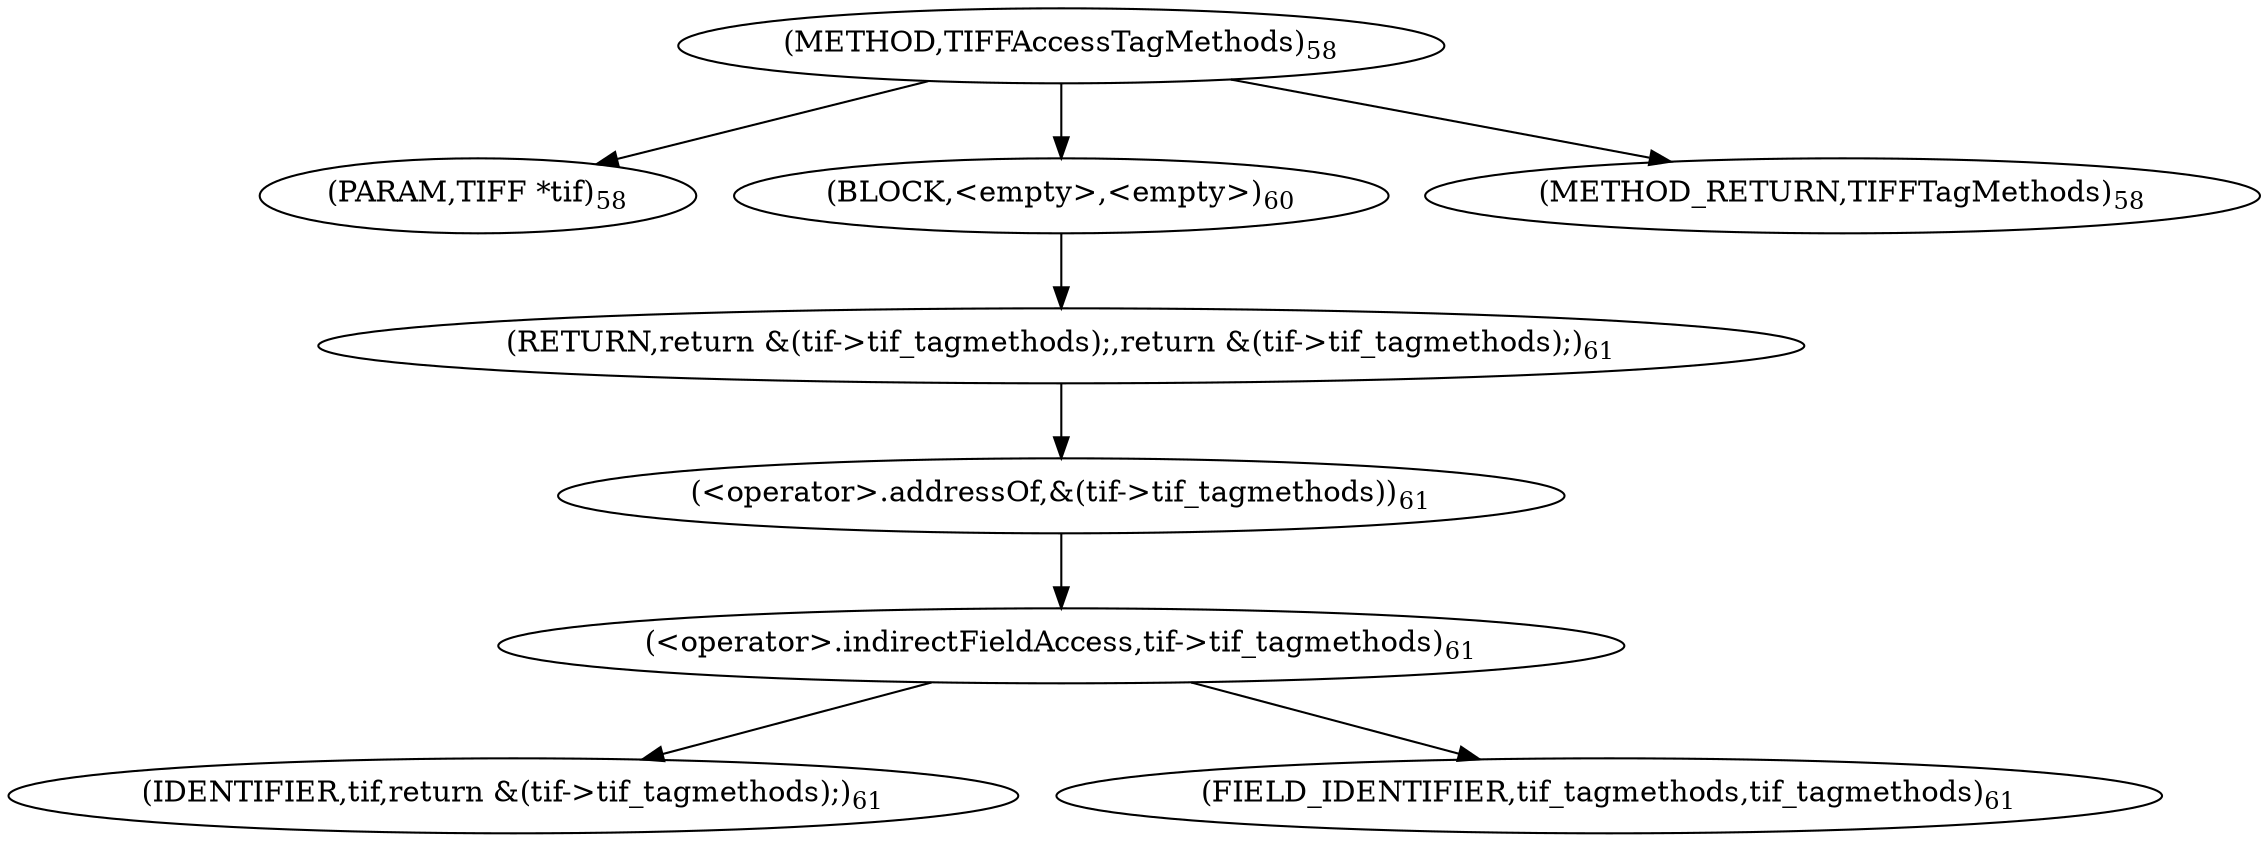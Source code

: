 digraph "TIFFAccessTagMethods" {  
"11814" [label = <(METHOD,TIFFAccessTagMethods)<SUB>58</SUB>> ]
"11815" [label = <(PARAM,TIFF *tif)<SUB>58</SUB>> ]
"11816" [label = <(BLOCK,&lt;empty&gt;,&lt;empty&gt;)<SUB>60</SUB>> ]
"11817" [label = <(RETURN,return &amp;(tif-&gt;tif_tagmethods);,return &amp;(tif-&gt;tif_tagmethods);)<SUB>61</SUB>> ]
"11818" [label = <(&lt;operator&gt;.addressOf,&amp;(tif-&gt;tif_tagmethods))<SUB>61</SUB>> ]
"11819" [label = <(&lt;operator&gt;.indirectFieldAccess,tif-&gt;tif_tagmethods)<SUB>61</SUB>> ]
"11820" [label = <(IDENTIFIER,tif,return &amp;(tif-&gt;tif_tagmethods);)<SUB>61</SUB>> ]
"11821" [label = <(FIELD_IDENTIFIER,tif_tagmethods,tif_tagmethods)<SUB>61</SUB>> ]
"11822" [label = <(METHOD_RETURN,TIFFTagMethods)<SUB>58</SUB>> ]
  "11814" -> "11815" 
  "11814" -> "11816" 
  "11814" -> "11822" 
  "11816" -> "11817" 
  "11817" -> "11818" 
  "11818" -> "11819" 
  "11819" -> "11820" 
  "11819" -> "11821" 
}
